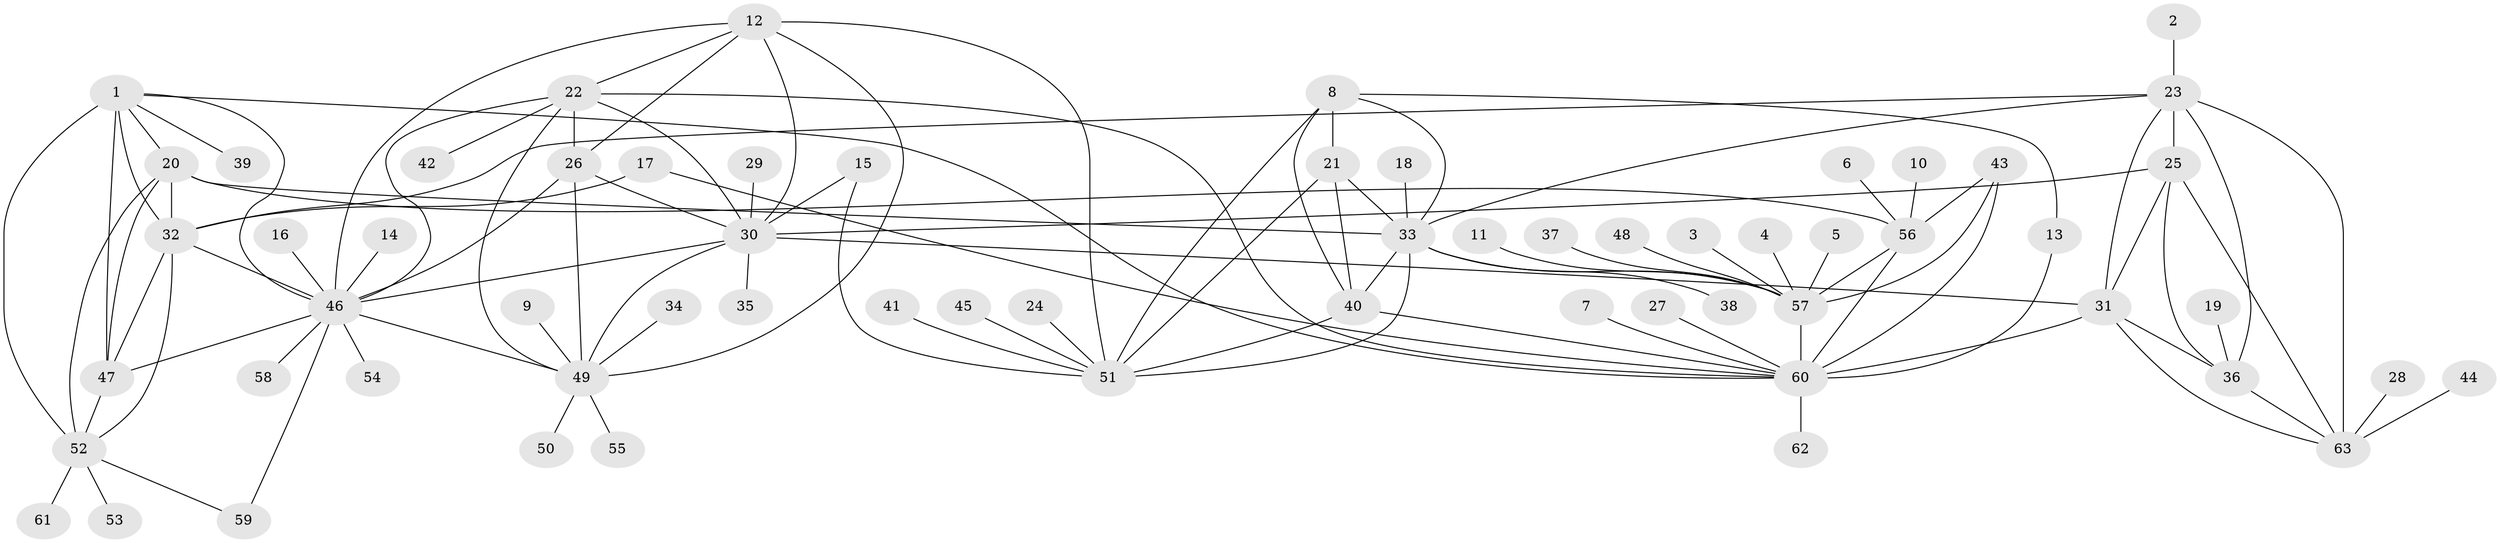 // original degree distribution, {7: 0.06451612903225806, 10: 0.04032258064516129, 13: 0.016129032258064516, 6: 0.016129032258064516, 9: 0.03225806451612903, 8: 0.04032258064516129, 11: 0.008064516129032258, 5: 0.008064516129032258, 12: 0.016129032258064516, 1: 0.6129032258064516, 2: 0.11290322580645161, 3: 0.03225806451612903}
// Generated by graph-tools (version 1.1) at 2025/50/03/09/25 03:50:32]
// undirected, 63 vertices, 108 edges
graph export_dot {
graph [start="1"]
  node [color=gray90,style=filled];
  1;
  2;
  3;
  4;
  5;
  6;
  7;
  8;
  9;
  10;
  11;
  12;
  13;
  14;
  15;
  16;
  17;
  18;
  19;
  20;
  21;
  22;
  23;
  24;
  25;
  26;
  27;
  28;
  29;
  30;
  31;
  32;
  33;
  34;
  35;
  36;
  37;
  38;
  39;
  40;
  41;
  42;
  43;
  44;
  45;
  46;
  47;
  48;
  49;
  50;
  51;
  52;
  53;
  54;
  55;
  56;
  57;
  58;
  59;
  60;
  61;
  62;
  63;
  1 -- 20 [weight=2.0];
  1 -- 32 [weight=2.0];
  1 -- 39 [weight=1.0];
  1 -- 46 [weight=1.0];
  1 -- 47 [weight=2.0];
  1 -- 52 [weight=2.0];
  1 -- 60 [weight=1.0];
  2 -- 23 [weight=1.0];
  3 -- 57 [weight=1.0];
  4 -- 57 [weight=1.0];
  5 -- 57 [weight=1.0];
  6 -- 56 [weight=1.0];
  7 -- 60 [weight=1.0];
  8 -- 13 [weight=1.0];
  8 -- 21 [weight=2.0];
  8 -- 33 [weight=2.0];
  8 -- 40 [weight=2.0];
  8 -- 51 [weight=2.0];
  9 -- 49 [weight=1.0];
  10 -- 56 [weight=1.0];
  11 -- 57 [weight=1.0];
  12 -- 22 [weight=1.0];
  12 -- 26 [weight=1.0];
  12 -- 30 [weight=1.0];
  12 -- 46 [weight=1.0];
  12 -- 49 [weight=1.0];
  12 -- 51 [weight=1.0];
  13 -- 60 [weight=1.0];
  14 -- 46 [weight=1.0];
  15 -- 30 [weight=1.0];
  15 -- 51 [weight=1.0];
  16 -- 46 [weight=1.0];
  17 -- 32 [weight=1.0];
  17 -- 60 [weight=1.0];
  18 -- 33 [weight=1.0];
  19 -- 36 [weight=1.0];
  20 -- 32 [weight=1.0];
  20 -- 33 [weight=1.0];
  20 -- 47 [weight=1.0];
  20 -- 52 [weight=1.0];
  20 -- 56 [weight=1.0];
  21 -- 33 [weight=1.0];
  21 -- 40 [weight=1.0];
  21 -- 51 [weight=1.0];
  22 -- 26 [weight=1.0];
  22 -- 30 [weight=1.0];
  22 -- 42 [weight=1.0];
  22 -- 46 [weight=1.0];
  22 -- 49 [weight=1.0];
  22 -- 60 [weight=1.0];
  23 -- 25 [weight=2.0];
  23 -- 31 [weight=2.0];
  23 -- 32 [weight=1.0];
  23 -- 33 [weight=1.0];
  23 -- 36 [weight=2.0];
  23 -- 63 [weight=2.0];
  24 -- 51 [weight=1.0];
  25 -- 30 [weight=1.0];
  25 -- 31 [weight=1.0];
  25 -- 36 [weight=1.0];
  25 -- 63 [weight=1.0];
  26 -- 30 [weight=1.0];
  26 -- 46 [weight=1.0];
  26 -- 49 [weight=1.0];
  27 -- 60 [weight=1.0];
  28 -- 63 [weight=1.0];
  29 -- 30 [weight=1.0];
  30 -- 31 [weight=1.0];
  30 -- 35 [weight=1.0];
  30 -- 46 [weight=1.0];
  30 -- 49 [weight=1.0];
  31 -- 36 [weight=1.0];
  31 -- 60 [weight=1.0];
  31 -- 63 [weight=1.0];
  32 -- 46 [weight=1.0];
  32 -- 47 [weight=1.0];
  32 -- 52 [weight=1.0];
  33 -- 38 [weight=1.0];
  33 -- 40 [weight=1.0];
  33 -- 51 [weight=1.0];
  33 -- 57 [weight=1.0];
  34 -- 49 [weight=1.0];
  36 -- 63 [weight=1.0];
  37 -- 57 [weight=1.0];
  40 -- 51 [weight=1.0];
  40 -- 60 [weight=1.0];
  41 -- 51 [weight=1.0];
  43 -- 56 [weight=1.0];
  43 -- 57 [weight=1.0];
  43 -- 60 [weight=3.0];
  44 -- 63 [weight=1.0];
  45 -- 51 [weight=1.0];
  46 -- 47 [weight=1.0];
  46 -- 49 [weight=1.0];
  46 -- 54 [weight=1.0];
  46 -- 58 [weight=1.0];
  46 -- 59 [weight=1.0];
  47 -- 52 [weight=1.0];
  48 -- 57 [weight=1.0];
  49 -- 50 [weight=1.0];
  49 -- 55 [weight=1.0];
  52 -- 53 [weight=1.0];
  52 -- 59 [weight=1.0];
  52 -- 61 [weight=1.0];
  56 -- 57 [weight=1.0];
  56 -- 60 [weight=3.0];
  57 -- 60 [weight=3.0];
  60 -- 62 [weight=1.0];
}
